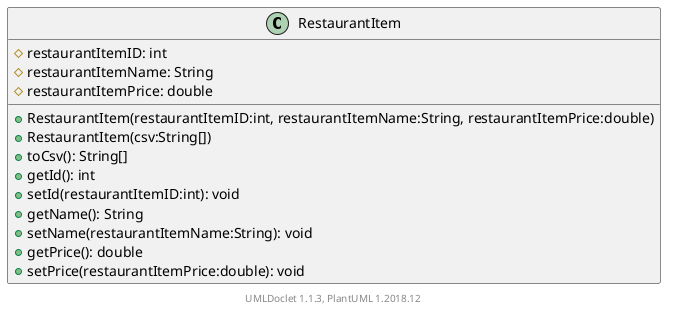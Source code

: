 @startuml

    class RestaurantItem [[../sg/edu/ntu/scse/cz2002/objects/restaurantItem/RestaurantItem.html]] {
        #restaurantItemID: int
        #restaurantItemName: String
        #restaurantItemPrice: double
        +RestaurantItem(restaurantItemID:int, restaurantItemName:String, restaurantItemPrice:double)
        +RestaurantItem(csv:String[])
        +toCsv(): String[]
        +getId(): int
        +setId(restaurantItemID:int): void
        +getName(): String
        +setName(restaurantItemName:String): void
        +getPrice(): double
        +setPrice(restaurantItemPrice:double): void
    }


    center footer UMLDoclet 1.1.3, PlantUML 1.2018.12
@enduml
